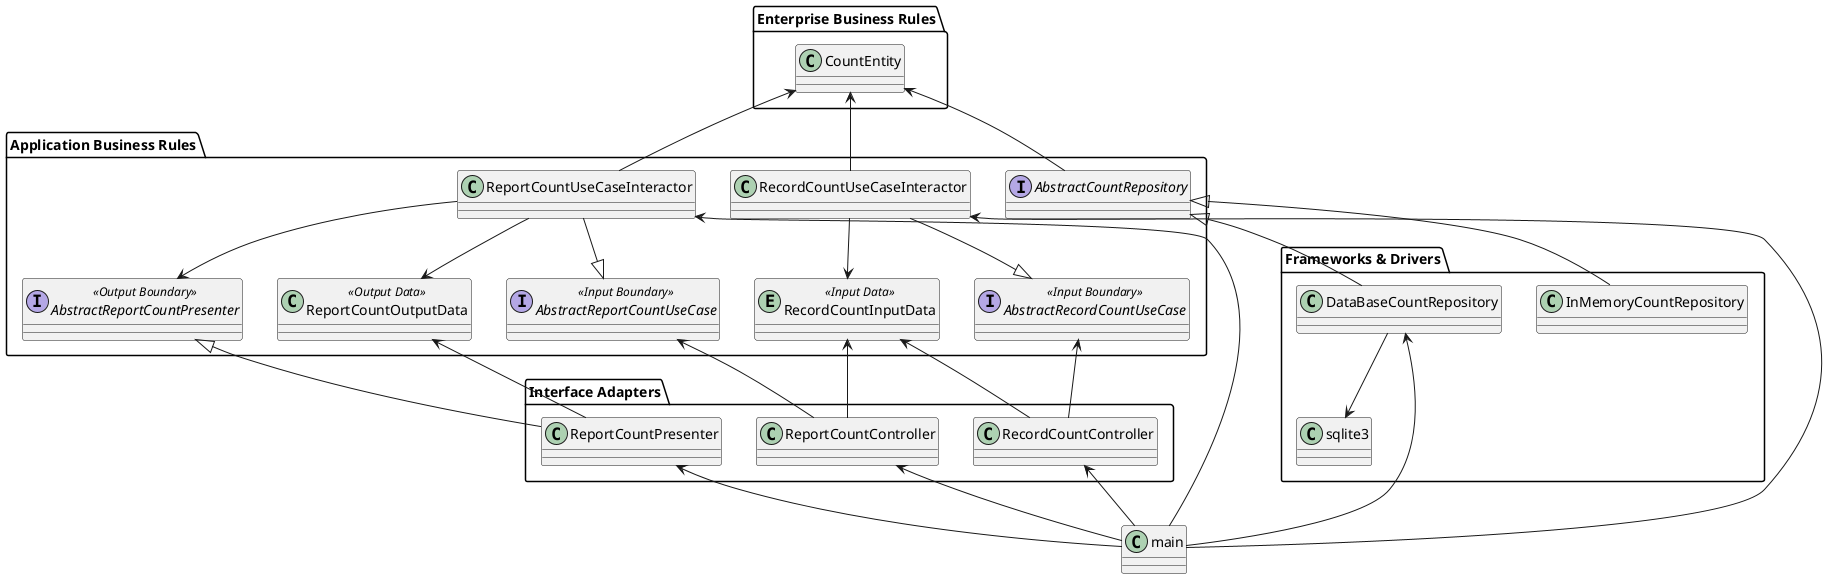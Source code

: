 @startuml class_diagram

package "Enterprise Business Rules" {
    class CountEntity
}

package "Application Business Rules" {
    interface AbstractRecordCountUseCase <<Input Boundary>>
    class RecordCountUseCaseInteractor
    entity RecordCountInputData <<Input Data>>
    RecordCountUseCaseInteractor -up-> CountEntity
    RecordCountUseCaseInteractor -down-|> AbstractRecordCountUseCase
    RecordCountUseCaseInteractor --> RecordCountInputData

    interface AbstractReportCountUseCase <<Input Boundary>>
    class ReportCountUseCaseInteractor
    ReportCountUseCaseInteractor -up-> CountEntity
    ReportCountUseCaseInteractor -down-|> AbstractReportCountUseCase
    ReportCountUseCaseInteractor --> AbstractReportCountPresenter
    ReportCountUseCaseInteractor --> ReportCountOutputData

    interface AbstractReportCountPresenter <<Output Boundary>>
    class ReportCountOutputData <<Output Data>>

    interface AbstractCountRepository
    AbstractCountRepository -up-> CountEntity
}

package "Interface Adapters" {
    class RecordCountController
    RecordCountController -up-> RecordCountInputData
    RecordCountController -up-> AbstractRecordCountUseCase
    class ReportCountController
    ReportCountController -up-> RecordCountInputData
    ReportCountController -up-> AbstractReportCountUseCase
    class ReportCountPresenter
    ReportCountPresenter -up-|> AbstractReportCountPresenter
    ReportCountPresenter -up-> ReportCountOutputData
}

package "Frameworks & Drivers" {
    class DataBaseCountRepository
    DataBaseCountRepository -up-|> AbstractCountRepository
    DataBaseCountRepository -down-> sqlite3
    class InMemoryCountRepository
    InMemoryCountRepository -up-|> AbstractCountRepository
}

class main
main -up-> DataBaseCountRepository
main -up-> RecordCountUseCaseInteractor
main -up-> ReportCountUseCaseInteractor
main -up-> RecordCountController
main -up-> ReportCountController
main -up-> ReportCountPresenter

@enduml